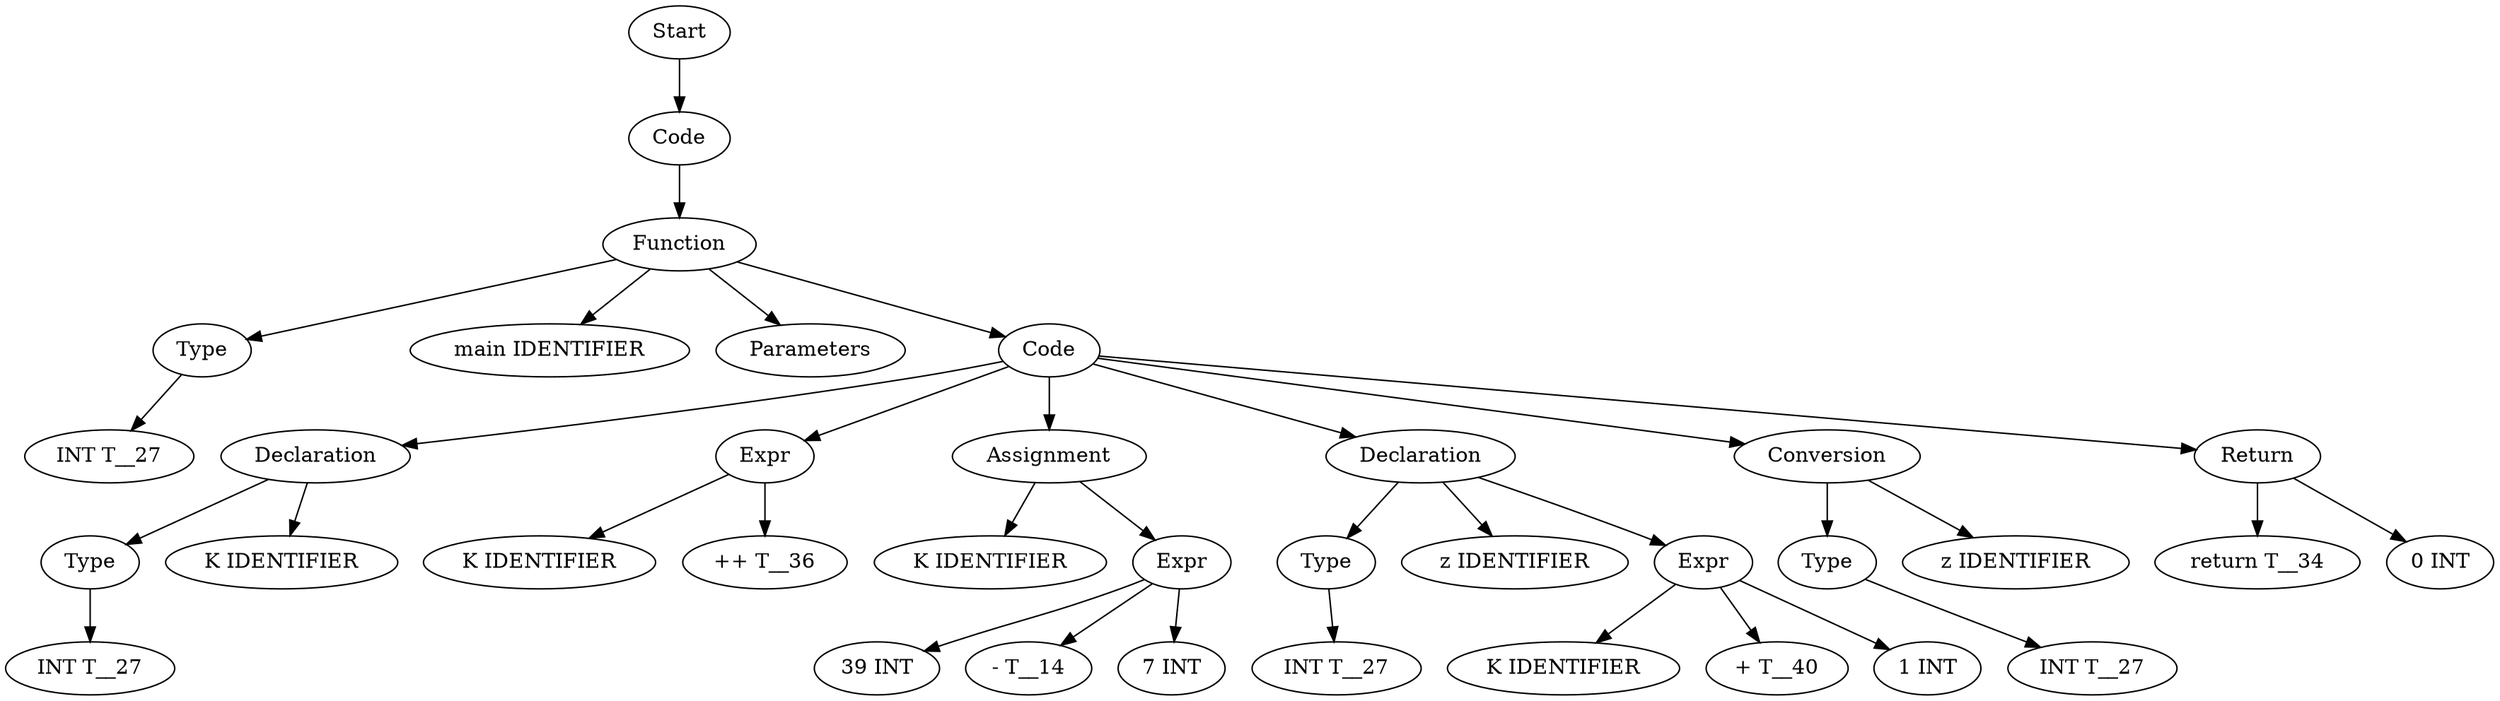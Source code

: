 digraph AST {
  "137022988555248" [label="Start"];
  "137022988555248" -> "137022988555488";
  "137022988555488" [label="Code"];
  "137022988555488" -> "137022988555440";
  "137022988555440" [label="Function"];
  "137022988555440" -> "137022988555296";
  "137022988555440" -> "137022988562976";
  "137022988555440" -> "137022988559376";
  "137022988555440" -> "137022988555536";
  "137022988555296" [label="Type"];
  "137022988555296" -> "137022988563216";
  "137022988563216" [label="INT T__27"];
  "137022988562976" [label="main IDENTIFIER"];
  "137022988559376" [label="Parameters"];
  "137022988555536" [label="Code"];
  "137022988555536" -> "137022988556544";
  "137022988555536" -> "137022988552704";
  "137022988555536" -> "137022988560576";
  "137022988555536" -> "137022988496336";
  "137022988555536" -> "137022988500512";
  "137022988555536" -> "137022988848240";
  "137022988556544" [label="Declaration"];
  "137022988556544" -> "137022988555008";
  "137022988556544" -> "137022988550784";
  "137022988555008" [label="Type"];
  "137022988555008" -> "137022988551168";
  "137022988551168" [label="INT T__27"];
  "137022988550784" [label="K IDENTIFIER"];
  "137022988552704" [label="Expr"];
  "137022988552704" -> "137022988558176";
  "137022988552704" -> "137022988560384";
  "137022988558176" [label="K IDENTIFIER"];
  "137022988560384" [label="++ T__36"];
  "137022988560576" [label="Assignment"];
  "137022988560576" -> "137022988488464";
  "137022988560576" -> "137022988496048";
  "137022988488464" [label="K IDENTIFIER"];
  "137022988496048" [label="Expr"];
  "137022988496048" -> "137022988500416";
  "137022988496048" -> "137022988486592";
  "137022988496048" -> "137022988486688";
  "137022988500416" [label="39 INT"];
  "137022988486592" [label="- T__14"];
  "137022988486688" [label="7 INT"];
  "137022988496336" [label="Declaration"];
  "137022988496336" -> "137022988497536";
  "137022988496336" -> "137022988492784";
  "137022988496336" -> "137022988846272";
  "137022988497536" [label="Type"];
  "137022988497536" -> "137022988497728";
  "137022988497728" [label="INT T__27"];
  "137022988492784" [label="z IDENTIFIER"];
  "137022988846272" [label="Expr"];
  "137022988846272" -> "137022988847520";
  "137022988846272" -> "137022988848768";
  "137022988846272" -> "137022988848960";
  "137022988847520" [label="K IDENTIFIER"];
  "137022988848768" [label="+ T__40"];
  "137022988848960" [label="1 INT"];
  "137022988500512" [label="Conversion"];
  "137022988500512" -> "137022988849152";
  "137022988500512" -> "137022988849776";
  "137022988849152" [label="Type"];
  "137022988849152" -> "137022988850016";
  "137022988850016" [label="INT T__27"];
  "137022988849776" [label="z IDENTIFIER"];
  "137022988848240" [label="Return"];
  "137022988848240" -> "137022988850160";
  "137022988848240" -> "137022988850256";
  "137022988850160" [label="return T__34"];
  "137022988850256" [label="0 INT"];
}
